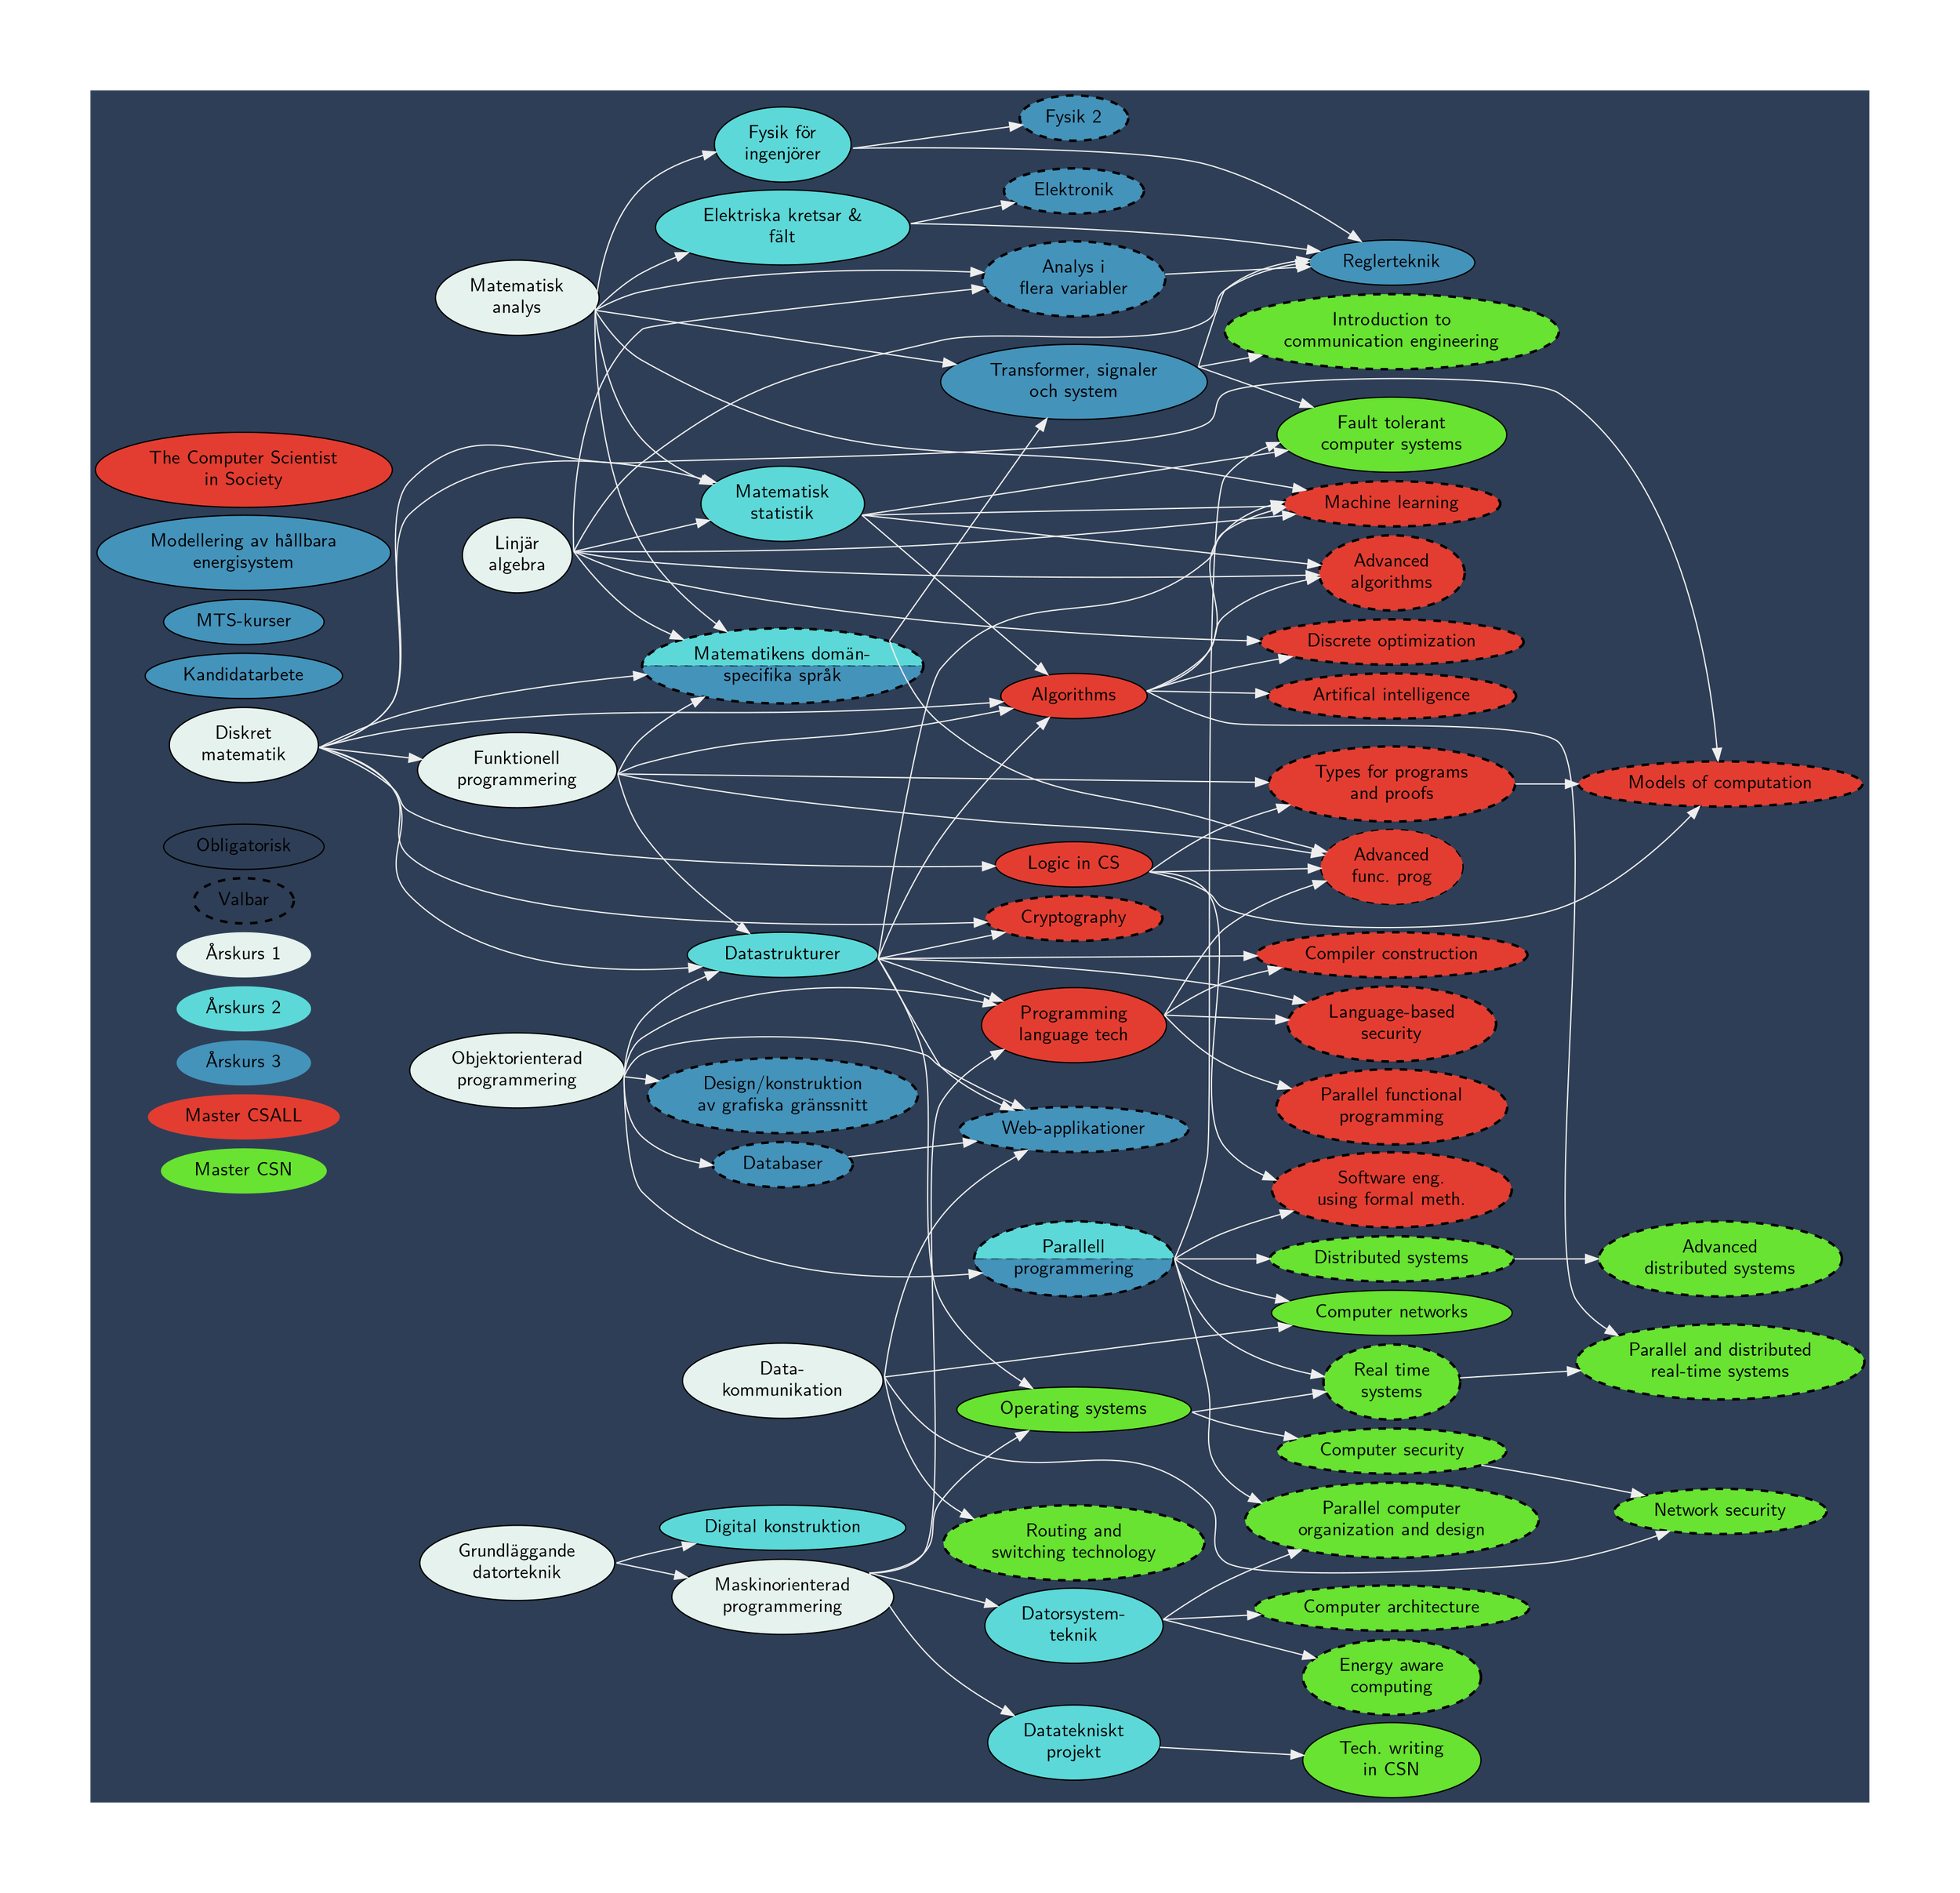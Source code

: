 digraph {

    //nodesep=1
    //concentrate=true;
    //[tailport=n];
    bgcolor = "#2e3e56"
    overlap = prism;

        ratio=fill
        graph[margin="1,1"]
        ranksep = 1
        rankdir = LR
        //graph [layout = twopi]
        graph [splines="true", overlap = false];
        edge[sametail=t1];
        //edge[samehead=t1]
        edge[color="#EEEEEE"];
        node [headport=sw];
        nodesep=0.1
        ranksep = 0.2
        fixedsize=true
        //K=10
        //[splines=ortho, overlap = false];
        //graph [splines="ortho", nodesep = "0.01", overlap = prism];
        //overlap=prism;
        //arrowsize=10.0
        //splines=true
        node [fontname="Latin Modern Sans", fontsize=15]
        fontname="Latin Modern Sans"

        node [style="solid,filled"]
        //edge[penwidth=1.5];

        subgraph Legend {
        ordering=out

          //tailport=se
            node [pin=true]
            label = "Teckenförklaring"
            style=tapered;
            penwidth=0;
            color=lightgrey;
            DM2 [fillcolor = "#68E331", label="Master CSN", penwidth=0, pos="1,2!", pin=true]
            DM1 [fillcolor = "#E33D31", label="Master CSALL", penwidth=0]
            D3 [fillcolor = "#4493bb", label="Årskurs 3", penwidth=0]
            D2 [fillcolor = "#5dd8d8", label="Årskurs 2", penwidth=0]
            D1 [fillcolor = "#e6f2ee", label="Årskurs 1", penwidth=0]

            Valbar [fillcolor = "#2e3e56", label="Valbar" style="dashed, filled", penwidth=2]
            Obligatorisk [fillcolor = "#2e3e56",style="filled"]
        }

        subgraph Fulhack {
            node[shape=none, width=1, height=0, label="",  style=invis];
            edge[dir=none, style=invis];
            L1 ->L1
        }


        subgraph TKDAT1 {
          //concentrate=true;
            label = "TKDAT-1"
                // rank = same

                node [fillcolor="#e6f2ee"]
                haskell  [label = "Funktionell\nprogrammering"]
                diskmat  [label = "Diskret\nmatematik"]
                linalg   [label = "Linjär\nalgebra"]
                digodat  [label = "Grundläggande\ndatorteknik"]
                analys   [label = "Matematisk\nanalys"]
                mop      [label = "Maskinorienterad\nprogrammering"]
                datakom  [label = "Data-\nkommunikation"]
                oop      [label = "Objektorienterad\nprogrammering"]
        }
        //edge[sametail=t1,samehead=h1]
            //diskmat -> digodat
            diskmat -> haskell
            digodat -> mop


            subgraph TKDAT2 {
            //edge[samehead=h2, sametail=t2];
            //edge[sametail=t2];
            tailport=se
                label = "TKDAT-2"
                    // rank = same
                    node [fillcolor="#5dd8d8"]
                    matstat  [label = "Matematisk\nstatistik"]
                    dtekproj [label = "Datatekniskt\nprojekt"]
                    fysik    [label = "Fysik för\ningenjörer"]
                    dstrukt  [label = "Datastrukturer"]
                    syntes   [label = "Digital konstruktion"]
                    el       [label = "Elektriska kretsar &\nfält"]
                    subgraph {
                        node [style="dashed, wedged",fillcolor="#5dd8d8:#4493bb", penwidth=2]
                        matdom     [label = "Matematikens domän-\nspecifika språk"];
                        concurrent [label = "Parallell\nprogrammering"];
                        //concurrent [label = "Parallell\nprogrammering"]
                    }
                    dst      [ label = "Datorsystem-\nteknik"]
            }

            diskmat -> dstrukt
            mop -> dtekproj
            haskell -> dstrukt
            oop -> dstrukt
            oop -> concurrent
            digodat -> syntes
            mop -> dst
            analys -> fysik
            linalg -> matstat
            analys -> matstat
            //edge[sametail=t2,samehead=h2];
            diskmat -> matstat
            analys -> el
            haskell -> matdom
            diskmat -> matdom
            linalg -> matdom
            analys -> matdom

            subgraph TKDAT3 {
                label = "TKDAT-3"
                    // rank = same
                    node [fillcolor = "#4493bb"]
                    tss      [label = "Transformer, signaler\noch system"]
                    regler   [label = "Reglerteknik"]

                    kandidat [label = "Kandidatarbete"]
                    mts      [label = "MTS-kurser"]
                    barsaft  [label = "Modellering av hållbara\nenergisystem"]
                    subgraph {
                        node [style="dashed, filled", penwidth=2]
                        elektronik [label="Elektronik"]
                        databas    [label="Databaser"]
                        flervar    [label = "Analys i\nflera variabler"]
                        //digkonstr  [label = "Digital-\nkonstruktion, projektkurs"]
                        fysik2     [label = "Fysik 2"]
                        web        [label = "Web-applikationer"]
                        deskonstr  [label = "Design/konstruktion\nav grafiska gränssnitt"]
                    }
            }
            //edge[sametail=t2,samehead=h2]
            //analys -> elektronik
            el -> elektronik
            tss -> regler
            analys -> tss
            fysik -> regler
            el -> regler
            linalg -> flervar [minlen = 2]
            linalg -> regler
            oop -> databas
            matdom -> tss
            matdom -> advFunc
            fysik -> fysik2
            oop -> deskonstr
            oop -> web
            databas -> web
            datakom -> web
            dstrukt -> web

            subgraph CSALL {

                label = "CSALL"
                    // rank = same
                    node [fillcolor="#E33D31"]
                    prolang    [label = "Programming\nlanguage tech"]
                    algoritmer [label = "Algorithms"]
                    logik      [label = "Logic in CS"]
                    cscience   [label = "The Computer Scientist\nin Society"]

                    // Valbara
                    subgraph {
                        node [style="dashed, filled", penwidth=2]
                        advAlg   [label = "Advanced\nalgorithms"]
                        discopt  [label = "Discrete optimization"]
                        ml       [label = "Machine learning"]
                        ai       [label = "Artifical intelligence"]
                        models   [label = "Models of computation"]
                        types    [label = "Types for programs\nand proofs"]
                        softEng  [label = "Software eng.\nusing formal meth."]
                        compilerConst [label="Compiler construction"]
                        advFunc  [label = "Advanced\nfunc. prog",fillcolor="#E33D31", style="dashed, filled"]
                        paraFunc [label = "Parallel functional\nprogramming"]
                        crypto   [label = "Cryptography"]
                        langsecurity [label = "Language-based\nsecurity"]
                    }
            }

            algoritmer -> advAlg
            matstat -> advAlg
            linalg -> advAlg
            mop -> prolang
            dstrukt -> prolang
            algoritmer -> ml
            prolang -> paraFunc
            diskmat -> models
            logik -> models
            diskmat -> crypto
            dstrukt -> crypto
            oop -> prolang
            haskell -> types
            logik -> types
            types -> models
            algoritmer -> discopt
            linalg -> discopt
            concurrent -> softEng
            dstrukt -> ml
            logik -> softEng
            diskmat -> logik  [minlen = 3]
            analys -> ml
            matstat -> ml
            linalg -> ml
            haskell -> advFunc
            prolang -> advFunc
            logik -> advFunc
            algoritmer -> ai
            dstrukt -> compilerConst
            prolang -> langsecurity
            //edge[sametail=t3,samehead=h1];
            dstrukt -> langsecurity
            //edge[sametail=t1,samehead=h1];
            prolang -> compilerConst

            subgraph CSN {
                node [fillcolor="#68E331"]
                computerNetworks [label="Computer networks"]
                oS [label="Operating systems"]
                ftcs [label="Fault tolerant\ncomputer systems"]
                techwrite [label = "Tech. writing\nin CSN"]

                // Valbara
                subgraph {
                    node [style="dashed, filled", penwidth=2]
                    advDistSys [label="Advanced\ndistributed systems"]
                    networkSecurity [label="Network security"]
                    computerSecurity [label="Computer security"]
                    rts [label="Real time\nsystems"]
                    parallelOrganization [label="Parallel computer\norganization and design"]
                    parallelRTS [label="Parallel and distributed\nreal-time systems"]
                    distSys [label="Distributed systems"]
                    energyComp [label="Energy aware\ncomputing"]
                    routerSwitch [label="Routing and\nswitching technology"]
                    commEng [label="Introduction to\ncommunication engineering"]
                    compArch [label="Computer architecture"]
                }
            }
            dtekproj -> techwrite
                dst -> compArch
                tss -> commEng
                datakom -> routerSwitch
                dst -> energyComp
                matstat -> ftcs
                tss -> ftcs
                concurrent -> ftcs
                concurrent -> distSys
                distSys -> advDistSys
                datakom -> networkSecurity
                datakom -> computerNetworks
                concurrent -> computerNetworks
                dstrukt -> oS
                mop -> oS
                //concurrent -> oS
                oS -> computerSecurity
                oS -> rts
                concurrent -> rts
                rts -> parallelRTS
                algoritmer -> parallelRTS
                computerSecurity -> networkSecurity
                concurrent -> parallelOrganization
                dst -> parallelOrganization


                //syntes -> digkonstr
                analys -> flervar
                flervar -> regler
                dstrukt -> algoritmer
                haskell -> algoritmer
                //edge[sametail=t2,samehead=h1];
                diskmat -> algoritmer
                //edge[sametail=t1,samehead=h1];
                matstat -> algoritmer

//                lolnode [label="", image="sndlogo.svg"]


}
